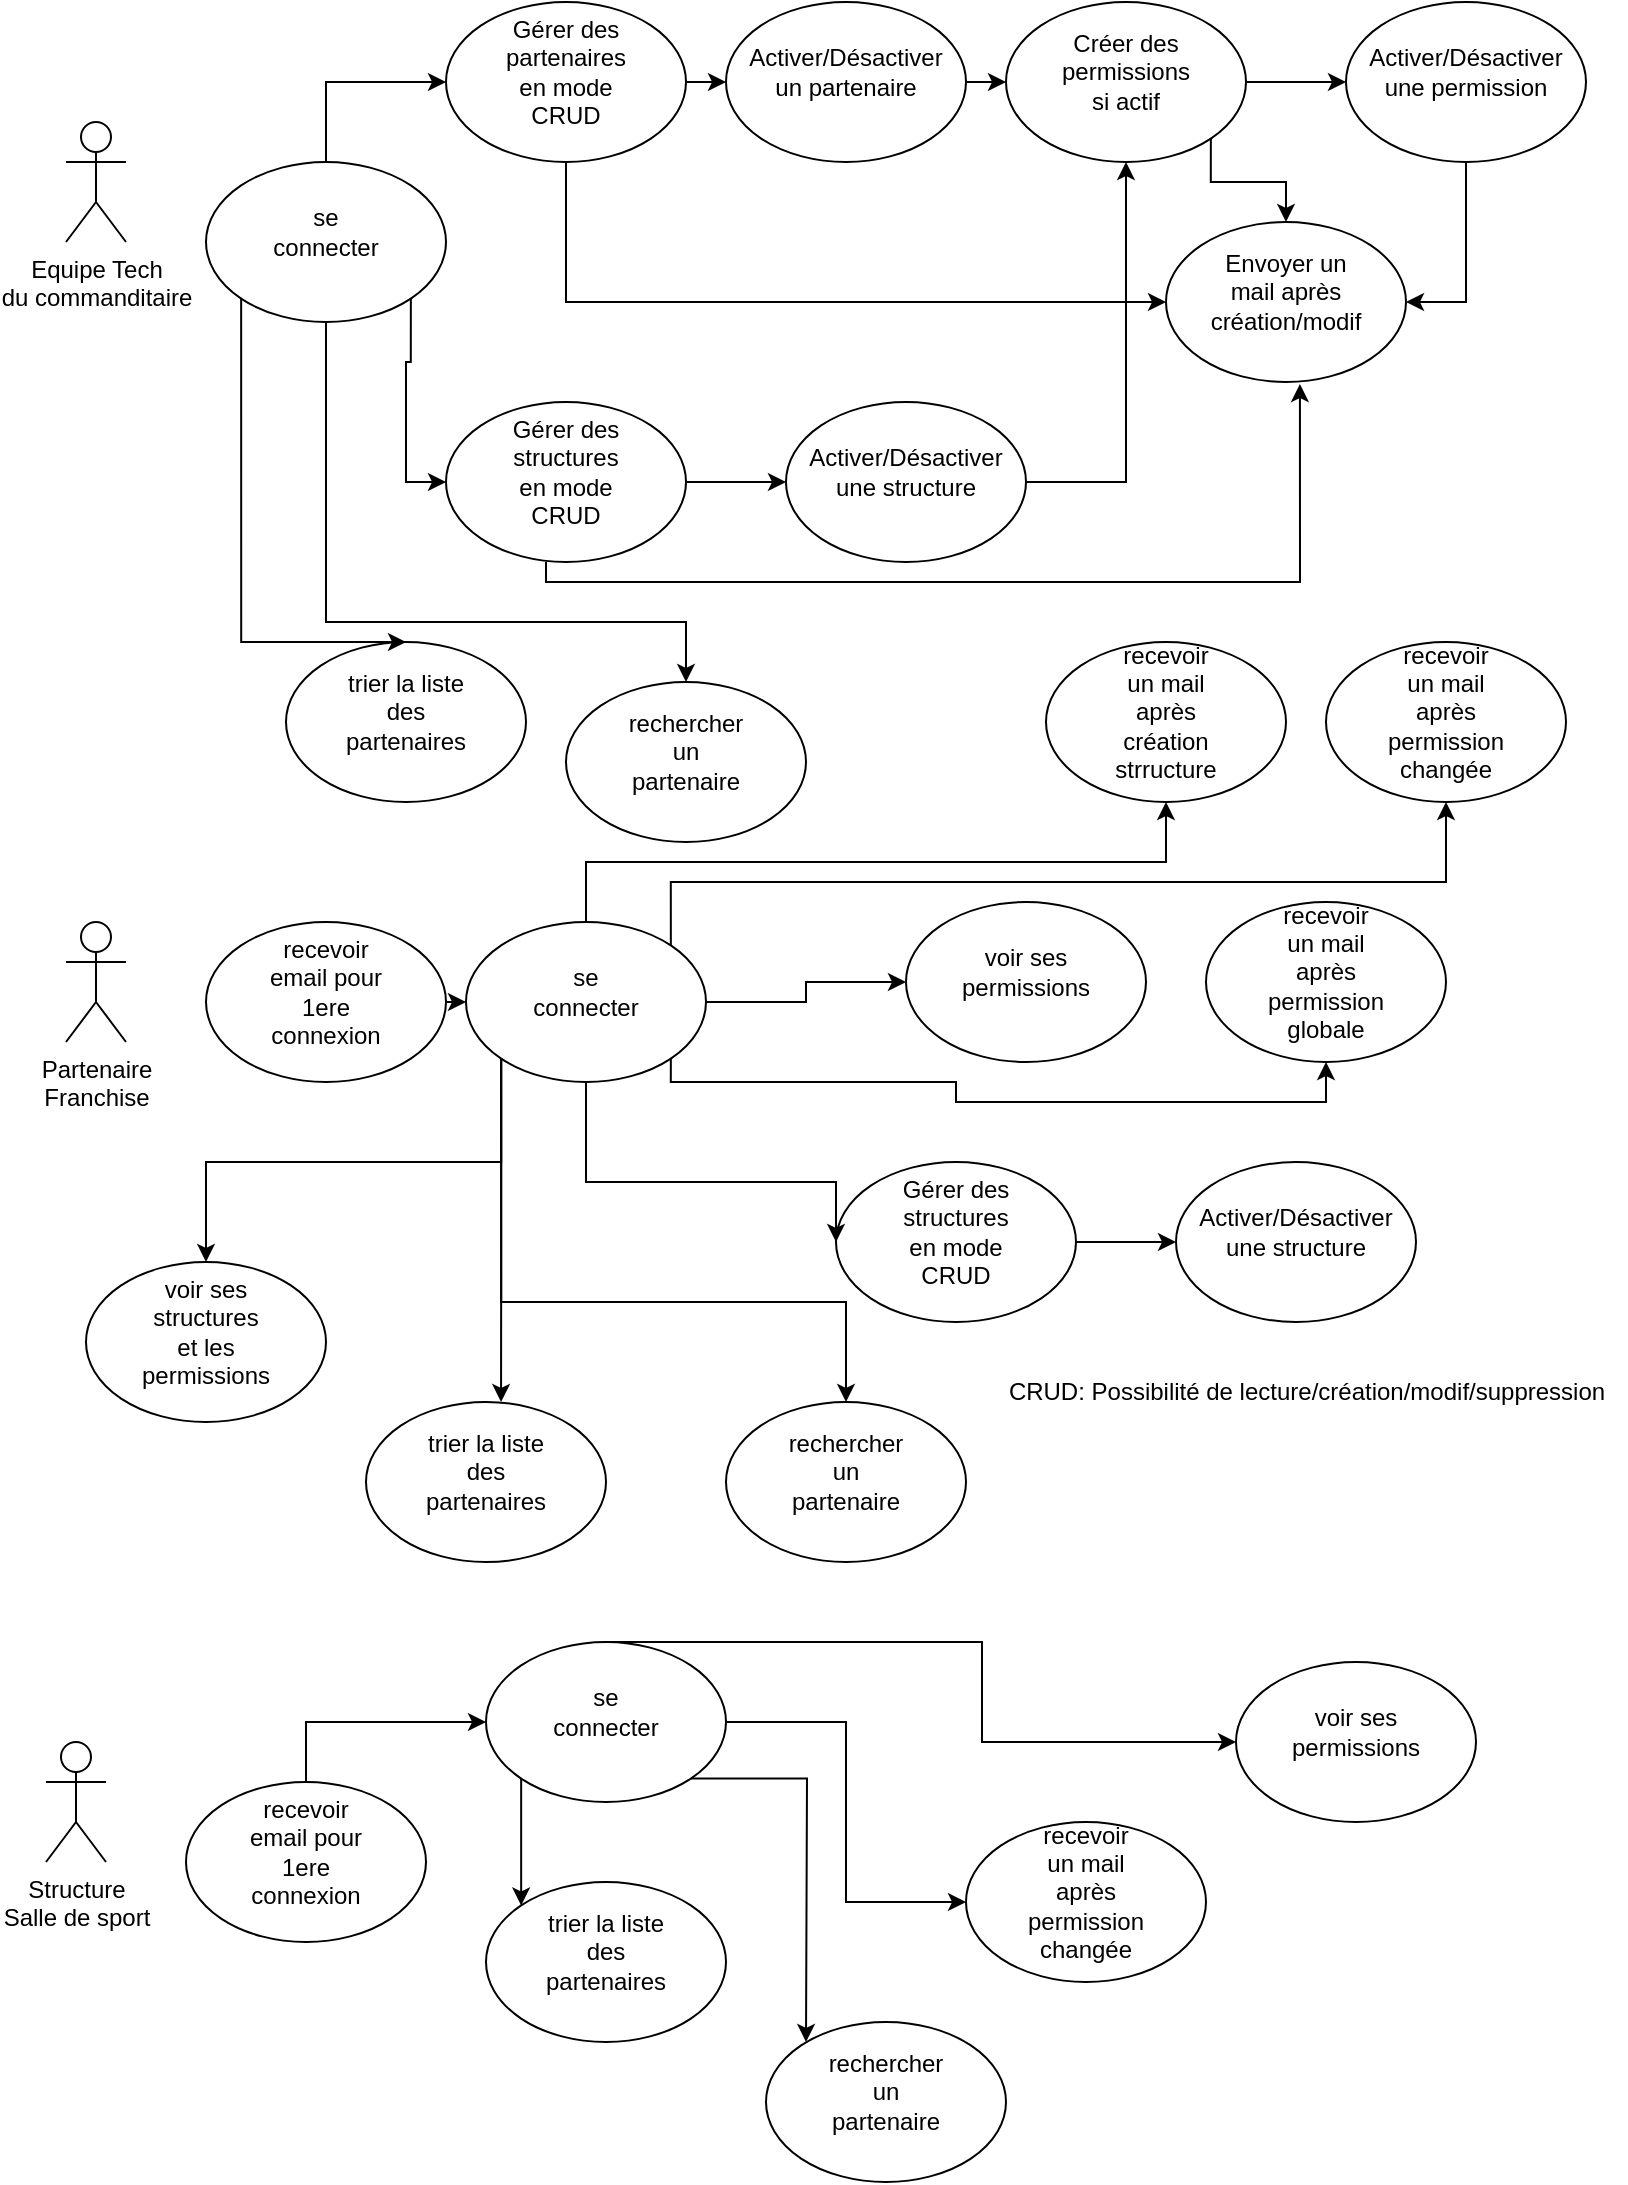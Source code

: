 <mxfile version="20.2.2" type="github">
  <diagram id="cB_NnOXl_5rUubmFpFkD" name="Page-1">
    <mxGraphModel dx="868" dy="483" grid="1" gridSize="10" guides="1" tooltips="1" connect="1" arrows="1" fold="1" page="1" pageScale="1" pageWidth="827" pageHeight="1169" math="0" shadow="0">
      <root>
        <mxCell id="0" />
        <mxCell id="1" parent="0" />
        <mxCell id="2" value="&lt;div&gt;Equipe Tech&lt;/div&gt;&lt;div&gt;du commanditaire&lt;br&gt;&lt;/div&gt;" style="shape=umlActor;verticalLabelPosition=bottom;verticalAlign=top;html=1;outlineConnect=0;" parent="1" vertex="1">
          <mxGeometry x="50" y="80" width="30" height="60" as="geometry" />
        </mxCell>
        <mxCell id="3" value="" style="group" parent="1" vertex="1" connectable="0">
          <mxGeometry x="120" y="100" width="120" height="80" as="geometry" />
        </mxCell>
        <mxCell id="4" value="" style="ellipse;whiteSpace=wrap;html=1;" parent="3" vertex="1">
          <mxGeometry width="120" height="80" as="geometry" />
        </mxCell>
        <mxCell id="5" value="se connecter" style="text;html=1;strokeColor=none;fillColor=none;align=center;verticalAlign=middle;whiteSpace=wrap;rounded=0;" parent="3" vertex="1">
          <mxGeometry x="30" y="20" width="60" height="30" as="geometry" />
        </mxCell>
        <mxCell id="ZwBCNlXY4stRtBq-zzHZ-7" value="" style="group" parent="1" vertex="1" connectable="0">
          <mxGeometry x="240" y="20" width="120" height="80" as="geometry" />
        </mxCell>
        <mxCell id="ZwBCNlXY4stRtBq-zzHZ-8" value="" style="ellipse;whiteSpace=wrap;html=1;" parent="ZwBCNlXY4stRtBq-zzHZ-7" vertex="1">
          <mxGeometry width="120" height="80" as="geometry" />
        </mxCell>
        <mxCell id="ZwBCNlXY4stRtBq-zzHZ-9" value="Gérer des partenaires en mode CRUD" style="text;html=1;strokeColor=none;fillColor=none;align=center;verticalAlign=middle;whiteSpace=wrap;rounded=0;" parent="ZwBCNlXY4stRtBq-zzHZ-7" vertex="1">
          <mxGeometry x="30" y="20" width="60" height="30" as="geometry" />
        </mxCell>
        <mxCell id="ZwBCNlXY4stRtBq-zzHZ-11" value="" style="group" parent="1" vertex="1" connectable="0">
          <mxGeometry x="240" y="220" width="120" height="80" as="geometry" />
        </mxCell>
        <mxCell id="ZwBCNlXY4stRtBq-zzHZ-12" value="" style="ellipse;whiteSpace=wrap;html=1;" parent="ZwBCNlXY4stRtBq-zzHZ-11" vertex="1">
          <mxGeometry width="120" height="80" as="geometry" />
        </mxCell>
        <mxCell id="ZwBCNlXY4stRtBq-zzHZ-13" value="Gérer des structures en mode CRUD" style="text;html=1;strokeColor=none;fillColor=none;align=center;verticalAlign=middle;whiteSpace=wrap;rounded=0;" parent="ZwBCNlXY4stRtBq-zzHZ-11" vertex="1">
          <mxGeometry x="30" y="20" width="60" height="30" as="geometry" />
        </mxCell>
        <mxCell id="ZwBCNlXY4stRtBq-zzHZ-15" value="" style="group" parent="1" vertex="1" connectable="0">
          <mxGeometry x="380" y="20" width="120" height="80" as="geometry" />
        </mxCell>
        <mxCell id="ZwBCNlXY4stRtBq-zzHZ-16" value="" style="ellipse;whiteSpace=wrap;html=1;" parent="ZwBCNlXY4stRtBq-zzHZ-15" vertex="1">
          <mxGeometry width="120" height="80" as="geometry" />
        </mxCell>
        <mxCell id="ZwBCNlXY4stRtBq-zzHZ-17" value="Activer/Désactiver un partenaire" style="text;html=1;strokeColor=none;fillColor=none;align=center;verticalAlign=middle;whiteSpace=wrap;rounded=0;" parent="ZwBCNlXY4stRtBq-zzHZ-15" vertex="1">
          <mxGeometry x="30" y="20" width="60" height="30" as="geometry" />
        </mxCell>
        <mxCell id="ZwBCNlXY4stRtBq-zzHZ-18" value="" style="group" parent="1" vertex="1" connectable="0">
          <mxGeometry x="410" y="220" width="120" height="80" as="geometry" />
        </mxCell>
        <mxCell id="ZwBCNlXY4stRtBq-zzHZ-19" value="" style="ellipse;whiteSpace=wrap;html=1;" parent="ZwBCNlXY4stRtBq-zzHZ-18" vertex="1">
          <mxGeometry width="120" height="80" as="geometry" />
        </mxCell>
        <mxCell id="ZwBCNlXY4stRtBq-zzHZ-20" value="Activer/Désactiver une structure" style="text;html=1;strokeColor=none;fillColor=none;align=center;verticalAlign=middle;whiteSpace=wrap;rounded=0;" parent="ZwBCNlXY4stRtBq-zzHZ-18" vertex="1">
          <mxGeometry x="30" y="20" width="60" height="30" as="geometry" />
        </mxCell>
        <mxCell id="ZwBCNlXY4stRtBq-zzHZ-21" value="" style="group" parent="1" vertex="1" connectable="0">
          <mxGeometry x="520" y="20" width="120" height="80" as="geometry" />
        </mxCell>
        <mxCell id="ZwBCNlXY4stRtBq-zzHZ-22" value="" style="ellipse;whiteSpace=wrap;html=1;" parent="ZwBCNlXY4stRtBq-zzHZ-21" vertex="1">
          <mxGeometry width="120" height="80" as="geometry" />
        </mxCell>
        <mxCell id="ZwBCNlXY4stRtBq-zzHZ-23" value="Créer des permissions si actif" style="text;html=1;strokeColor=none;fillColor=none;align=center;verticalAlign=middle;whiteSpace=wrap;rounded=0;" parent="ZwBCNlXY4stRtBq-zzHZ-21" vertex="1">
          <mxGeometry x="30" y="20" width="60" height="30" as="geometry" />
        </mxCell>
        <mxCell id="ZwBCNlXY4stRtBq-zzHZ-25" value="" style="group" parent="1" vertex="1" connectable="0">
          <mxGeometry x="690" y="20" width="120" height="80" as="geometry" />
        </mxCell>
        <mxCell id="ZwBCNlXY4stRtBq-zzHZ-26" value="" style="ellipse;whiteSpace=wrap;html=1;" parent="ZwBCNlXY4stRtBq-zzHZ-25" vertex="1">
          <mxGeometry width="120" height="80" as="geometry" />
        </mxCell>
        <mxCell id="ZwBCNlXY4stRtBq-zzHZ-27" value="Activer/Désactiver une permission" style="text;html=1;strokeColor=none;fillColor=none;align=center;verticalAlign=middle;whiteSpace=wrap;rounded=0;" parent="ZwBCNlXY4stRtBq-zzHZ-25" vertex="1">
          <mxGeometry x="30" y="20" width="60" height="30" as="geometry" />
        </mxCell>
        <mxCell id="ZwBCNlXY4stRtBq-zzHZ-28" value="" style="group" parent="1" vertex="1" connectable="0">
          <mxGeometry x="600" y="130" width="120" height="80" as="geometry" />
        </mxCell>
        <mxCell id="ZwBCNlXY4stRtBq-zzHZ-29" value="" style="ellipse;whiteSpace=wrap;html=1;" parent="ZwBCNlXY4stRtBq-zzHZ-28" vertex="1">
          <mxGeometry width="120" height="80" as="geometry" />
        </mxCell>
        <mxCell id="ZwBCNlXY4stRtBq-zzHZ-30" value="Envoyer un mail après création/modif" style="text;html=1;strokeColor=none;fillColor=none;align=center;verticalAlign=middle;whiteSpace=wrap;rounded=0;" parent="ZwBCNlXY4stRtBq-zzHZ-28" vertex="1">
          <mxGeometry x="30" y="20" width="60" height="30" as="geometry" />
        </mxCell>
        <mxCell id="ZwBCNlXY4stRtBq-zzHZ-31" value="" style="group" parent="1" vertex="1" connectable="0">
          <mxGeometry x="300" y="360" width="120" height="80" as="geometry" />
        </mxCell>
        <mxCell id="ZwBCNlXY4stRtBq-zzHZ-32" value="" style="ellipse;whiteSpace=wrap;html=1;" parent="ZwBCNlXY4stRtBq-zzHZ-31" vertex="1">
          <mxGeometry width="120" height="80" as="geometry" />
        </mxCell>
        <mxCell id="ZwBCNlXY4stRtBq-zzHZ-33" value="rechercher un partenaire" style="text;html=1;strokeColor=none;fillColor=none;align=center;verticalAlign=middle;whiteSpace=wrap;rounded=0;" parent="ZwBCNlXY4stRtBq-zzHZ-31" vertex="1">
          <mxGeometry x="30" y="20" width="60" height="30" as="geometry" />
        </mxCell>
        <mxCell id="ZwBCNlXY4stRtBq-zzHZ-35" value="" style="group" parent="1" vertex="1" connectable="0">
          <mxGeometry x="160" y="340" width="120" height="80" as="geometry" />
        </mxCell>
        <mxCell id="ZwBCNlXY4stRtBq-zzHZ-36" value="" style="ellipse;whiteSpace=wrap;html=1;" parent="ZwBCNlXY4stRtBq-zzHZ-35" vertex="1">
          <mxGeometry width="120" height="80" as="geometry" />
        </mxCell>
        <mxCell id="ZwBCNlXY4stRtBq-zzHZ-37" value="trier la liste des partenaires" style="text;html=1;strokeColor=none;fillColor=none;align=center;verticalAlign=middle;whiteSpace=wrap;rounded=0;" parent="ZwBCNlXY4stRtBq-zzHZ-35" vertex="1">
          <mxGeometry x="30" y="20" width="60" height="30" as="geometry" />
        </mxCell>
        <mxCell id="ZwBCNlXY4stRtBq-zzHZ-40" style="edgeStyle=orthogonalEdgeStyle;rounded=0;orthogonalLoop=1;jettySize=auto;html=1;exitX=0;exitY=1;exitDx=0;exitDy=0;" parent="1" source="4" edge="1">
          <mxGeometry relative="1" as="geometry">
            <mxPoint x="220" y="340" as="targetPoint" />
            <Array as="points">
              <mxPoint x="138" y="340" />
            </Array>
          </mxGeometry>
        </mxCell>
        <mxCell id="ZwBCNlXY4stRtBq-zzHZ-41" style="edgeStyle=orthogonalEdgeStyle;rounded=0;orthogonalLoop=1;jettySize=auto;html=1;exitX=0.5;exitY=1;exitDx=0;exitDy=0;entryX=0.5;entryY=0;entryDx=0;entryDy=0;" parent="1" source="4" target="ZwBCNlXY4stRtBq-zzHZ-32" edge="1">
          <mxGeometry relative="1" as="geometry">
            <Array as="points">
              <mxPoint x="180" y="330" />
              <mxPoint x="360" y="330" />
            </Array>
          </mxGeometry>
        </mxCell>
        <mxCell id="ZwBCNlXY4stRtBq-zzHZ-42" style="edgeStyle=orthogonalEdgeStyle;rounded=0;orthogonalLoop=1;jettySize=auto;html=1;exitX=1;exitY=1;exitDx=0;exitDy=0;entryX=0;entryY=0.5;entryDx=0;entryDy=0;" parent="1" source="4" target="ZwBCNlXY4stRtBq-zzHZ-12" edge="1">
          <mxGeometry relative="1" as="geometry" />
        </mxCell>
        <mxCell id="ZwBCNlXY4stRtBq-zzHZ-44" style="edgeStyle=orthogonalEdgeStyle;rounded=0;orthogonalLoop=1;jettySize=auto;html=1;exitX=1;exitY=0.5;exitDx=0;exitDy=0;entryX=0;entryY=0.5;entryDx=0;entryDy=0;" parent="1" source="ZwBCNlXY4stRtBq-zzHZ-12" target="ZwBCNlXY4stRtBq-zzHZ-19" edge="1">
          <mxGeometry relative="1" as="geometry" />
        </mxCell>
        <mxCell id="ZwBCNlXY4stRtBq-zzHZ-45" style="edgeStyle=orthogonalEdgeStyle;rounded=0;orthogonalLoop=1;jettySize=auto;html=1;exitX=0.5;exitY=0;exitDx=0;exitDy=0;entryX=0;entryY=0.5;entryDx=0;entryDy=0;" parent="1" source="4" target="ZwBCNlXY4stRtBq-zzHZ-8" edge="1">
          <mxGeometry relative="1" as="geometry" />
        </mxCell>
        <mxCell id="ZwBCNlXY4stRtBq-zzHZ-46" style="edgeStyle=orthogonalEdgeStyle;rounded=0;orthogonalLoop=1;jettySize=auto;html=1;exitX=1;exitY=0.5;exitDx=0;exitDy=0;entryX=0;entryY=0.5;entryDx=0;entryDy=0;" parent="1" source="ZwBCNlXY4stRtBq-zzHZ-8" target="ZwBCNlXY4stRtBq-zzHZ-16" edge="1">
          <mxGeometry relative="1" as="geometry" />
        </mxCell>
        <mxCell id="ZwBCNlXY4stRtBq-zzHZ-47" style="edgeStyle=orthogonalEdgeStyle;rounded=0;orthogonalLoop=1;jettySize=auto;html=1;exitX=1;exitY=0.5;exitDx=0;exitDy=0;entryX=0;entryY=0.5;entryDx=0;entryDy=0;" parent="1" source="ZwBCNlXY4stRtBq-zzHZ-16" target="ZwBCNlXY4stRtBq-zzHZ-22" edge="1">
          <mxGeometry relative="1" as="geometry" />
        </mxCell>
        <mxCell id="ZwBCNlXY4stRtBq-zzHZ-48" style="edgeStyle=orthogonalEdgeStyle;rounded=0;orthogonalLoop=1;jettySize=auto;html=1;exitX=1;exitY=0.5;exitDx=0;exitDy=0;entryX=0;entryY=0.5;entryDx=0;entryDy=0;" parent="1" source="ZwBCNlXY4stRtBq-zzHZ-22" target="ZwBCNlXY4stRtBq-zzHZ-26" edge="1">
          <mxGeometry relative="1" as="geometry" />
        </mxCell>
        <mxCell id="ZwBCNlXY4stRtBq-zzHZ-49" style="edgeStyle=orthogonalEdgeStyle;rounded=0;orthogonalLoop=1;jettySize=auto;html=1;exitX=0.5;exitY=1;exitDx=0;exitDy=0;entryX=0;entryY=0.5;entryDx=0;entryDy=0;" parent="1" source="ZwBCNlXY4stRtBq-zzHZ-8" target="ZwBCNlXY4stRtBq-zzHZ-29" edge="1">
          <mxGeometry relative="1" as="geometry" />
        </mxCell>
        <mxCell id="ZwBCNlXY4stRtBq-zzHZ-50" value="&lt;div&gt;Partenaire&lt;/div&gt;&lt;div&gt;Franchise&lt;br&gt;&lt;/div&gt;" style="shape=umlActor;verticalLabelPosition=bottom;verticalAlign=top;html=1;outlineConnect=0;" parent="1" vertex="1">
          <mxGeometry x="50" y="480" width="30" height="60" as="geometry" />
        </mxCell>
        <mxCell id="ZwBCNlXY4stRtBq-zzHZ-51" value="" style="group" parent="1" vertex="1" connectable="0">
          <mxGeometry x="250" y="480" width="120" height="80" as="geometry" />
        </mxCell>
        <mxCell id="ZwBCNlXY4stRtBq-zzHZ-52" value="" style="ellipse;whiteSpace=wrap;html=1;" parent="ZwBCNlXY4stRtBq-zzHZ-51" vertex="1">
          <mxGeometry width="120" height="80" as="geometry" />
        </mxCell>
        <mxCell id="ZwBCNlXY4stRtBq-zzHZ-53" value="se connecter" style="text;html=1;strokeColor=none;fillColor=none;align=center;verticalAlign=middle;whiteSpace=wrap;rounded=0;" parent="ZwBCNlXY4stRtBq-zzHZ-51" vertex="1">
          <mxGeometry x="30" y="20" width="60" height="30" as="geometry" />
        </mxCell>
        <mxCell id="ZwBCNlXY4stRtBq-zzHZ-54" value="" style="group" parent="1" vertex="1" connectable="0">
          <mxGeometry x="120" y="480" width="120" height="80" as="geometry" />
        </mxCell>
        <mxCell id="ZwBCNlXY4stRtBq-zzHZ-55" value="" style="ellipse;whiteSpace=wrap;html=1;" parent="ZwBCNlXY4stRtBq-zzHZ-54" vertex="1">
          <mxGeometry width="120" height="80" as="geometry" />
        </mxCell>
        <mxCell id="ZwBCNlXY4stRtBq-zzHZ-56" value="recevoir email pour 1ere connexion" style="text;html=1;strokeColor=none;fillColor=none;align=center;verticalAlign=middle;whiteSpace=wrap;rounded=0;" parent="ZwBCNlXY4stRtBq-zzHZ-54" vertex="1">
          <mxGeometry x="30" y="20" width="60" height="30" as="geometry" />
        </mxCell>
        <mxCell id="ZwBCNlXY4stRtBq-zzHZ-57" value="" style="group" parent="1" vertex="1" connectable="0">
          <mxGeometry x="470" y="470" width="120" height="80" as="geometry" />
        </mxCell>
        <mxCell id="ZwBCNlXY4stRtBq-zzHZ-58" value="" style="ellipse;whiteSpace=wrap;html=1;" parent="ZwBCNlXY4stRtBq-zzHZ-57" vertex="1">
          <mxGeometry width="120" height="80" as="geometry" />
        </mxCell>
        <mxCell id="ZwBCNlXY4stRtBq-zzHZ-59" value="voir ses permissions" style="text;html=1;strokeColor=none;fillColor=none;align=center;verticalAlign=middle;whiteSpace=wrap;rounded=0;" parent="ZwBCNlXY4stRtBq-zzHZ-57" vertex="1">
          <mxGeometry x="30" y="20" width="60" height="30" as="geometry" />
        </mxCell>
        <mxCell id="ZwBCNlXY4stRtBq-zzHZ-60" value="" style="group" parent="1" vertex="1" connectable="0">
          <mxGeometry x="60" y="650" width="120" height="80" as="geometry" />
        </mxCell>
        <mxCell id="ZwBCNlXY4stRtBq-zzHZ-61" value="" style="ellipse;whiteSpace=wrap;html=1;" parent="ZwBCNlXY4stRtBq-zzHZ-60" vertex="1">
          <mxGeometry width="120" height="80" as="geometry" />
        </mxCell>
        <mxCell id="ZwBCNlXY4stRtBq-zzHZ-62" value="voir ses structures et les permissions" style="text;html=1;strokeColor=none;fillColor=none;align=center;verticalAlign=middle;whiteSpace=wrap;rounded=0;" parent="ZwBCNlXY4stRtBq-zzHZ-60" vertex="1">
          <mxGeometry x="30" y="20" width="60" height="30" as="geometry" />
        </mxCell>
        <mxCell id="ZwBCNlXY4stRtBq-zzHZ-63" value="" style="group" parent="1" vertex="1" connectable="0">
          <mxGeometry x="435" y="600" width="120" height="80" as="geometry" />
        </mxCell>
        <mxCell id="ZwBCNlXY4stRtBq-zzHZ-64" value="" style="ellipse;whiteSpace=wrap;html=1;" parent="ZwBCNlXY4stRtBq-zzHZ-63" vertex="1">
          <mxGeometry width="120" height="80" as="geometry" />
        </mxCell>
        <mxCell id="ZwBCNlXY4stRtBq-zzHZ-65" value="Gérer des structures en mode CRUD" style="text;html=1;strokeColor=none;fillColor=none;align=center;verticalAlign=middle;whiteSpace=wrap;rounded=0;" parent="ZwBCNlXY4stRtBq-zzHZ-63" vertex="1">
          <mxGeometry x="30" y="20" width="60" height="30" as="geometry" />
        </mxCell>
        <mxCell id="ZwBCNlXY4stRtBq-zzHZ-66" value="" style="group" parent="1" vertex="1" connectable="0">
          <mxGeometry x="605" y="600" width="120" height="80" as="geometry" />
        </mxCell>
        <mxCell id="ZwBCNlXY4stRtBq-zzHZ-67" value="" style="ellipse;whiteSpace=wrap;html=1;" parent="ZwBCNlXY4stRtBq-zzHZ-66" vertex="1">
          <mxGeometry width="120" height="80" as="geometry" />
        </mxCell>
        <mxCell id="ZwBCNlXY4stRtBq-zzHZ-68" value="Activer/Désactiver une structure" style="text;html=1;strokeColor=none;fillColor=none;align=center;verticalAlign=middle;whiteSpace=wrap;rounded=0;" parent="ZwBCNlXY4stRtBq-zzHZ-66" vertex="1">
          <mxGeometry x="30" y="20" width="60" height="30" as="geometry" />
        </mxCell>
        <mxCell id="ZwBCNlXY4stRtBq-zzHZ-69" style="edgeStyle=orthogonalEdgeStyle;rounded=0;orthogonalLoop=1;jettySize=auto;html=1;exitX=1;exitY=0.5;exitDx=0;exitDy=0;entryX=0;entryY=0.5;entryDx=0;entryDy=0;" parent="1" source="ZwBCNlXY4stRtBq-zzHZ-64" target="ZwBCNlXY4stRtBq-zzHZ-67" edge="1">
          <mxGeometry relative="1" as="geometry" />
        </mxCell>
        <mxCell id="ZwBCNlXY4stRtBq-zzHZ-73" value="" style="group" parent="1" vertex="1" connectable="0">
          <mxGeometry x="540" y="340" width="120" height="80" as="geometry" />
        </mxCell>
        <mxCell id="ZwBCNlXY4stRtBq-zzHZ-74" value="" style="ellipse;whiteSpace=wrap;html=1;" parent="ZwBCNlXY4stRtBq-zzHZ-73" vertex="1">
          <mxGeometry width="120" height="80" as="geometry" />
        </mxCell>
        <mxCell id="ZwBCNlXY4stRtBq-zzHZ-75" value="recevoir un mail après création strructure" style="text;html=1;strokeColor=none;fillColor=none;align=center;verticalAlign=middle;whiteSpace=wrap;rounded=0;" parent="ZwBCNlXY4stRtBq-zzHZ-73" vertex="1">
          <mxGeometry x="30" y="20" width="60" height="30" as="geometry" />
        </mxCell>
        <mxCell id="ZwBCNlXY4stRtBq-zzHZ-77" value="" style="group" parent="1" vertex="1" connectable="0">
          <mxGeometry x="680" y="340" width="120" height="80" as="geometry" />
        </mxCell>
        <mxCell id="ZwBCNlXY4stRtBq-zzHZ-78" value="" style="ellipse;whiteSpace=wrap;html=1;" parent="ZwBCNlXY4stRtBq-zzHZ-77" vertex="1">
          <mxGeometry width="120" height="80" as="geometry" />
        </mxCell>
        <mxCell id="ZwBCNlXY4stRtBq-zzHZ-79" value="recevoir un mail après permission changée" style="text;html=1;strokeColor=none;fillColor=none;align=center;verticalAlign=middle;whiteSpace=wrap;rounded=0;" parent="ZwBCNlXY4stRtBq-zzHZ-77" vertex="1">
          <mxGeometry x="30" y="20" width="60" height="30" as="geometry" />
        </mxCell>
        <mxCell id="ZwBCNlXY4stRtBq-zzHZ-80" value="" style="group" parent="1" vertex="1" connectable="0">
          <mxGeometry x="620" y="470" width="120" height="80" as="geometry" />
        </mxCell>
        <mxCell id="ZwBCNlXY4stRtBq-zzHZ-81" value="" style="ellipse;whiteSpace=wrap;html=1;" parent="ZwBCNlXY4stRtBq-zzHZ-80" vertex="1">
          <mxGeometry width="120" height="80" as="geometry" />
        </mxCell>
        <mxCell id="ZwBCNlXY4stRtBq-zzHZ-82" value="recevoir un mail après permission globale" style="text;html=1;strokeColor=none;fillColor=none;align=center;verticalAlign=middle;whiteSpace=wrap;rounded=0;" parent="ZwBCNlXY4stRtBq-zzHZ-80" vertex="1">
          <mxGeometry x="30" y="20" width="60" height="30" as="geometry" />
        </mxCell>
        <mxCell id="ZwBCNlXY4stRtBq-zzHZ-84" value="" style="group" parent="1" vertex="1" connectable="0">
          <mxGeometry x="380" y="720" width="120" height="80" as="geometry" />
        </mxCell>
        <mxCell id="ZwBCNlXY4stRtBq-zzHZ-85" value="" style="ellipse;whiteSpace=wrap;html=1;" parent="ZwBCNlXY4stRtBq-zzHZ-84" vertex="1">
          <mxGeometry width="120" height="80" as="geometry" />
        </mxCell>
        <mxCell id="ZwBCNlXY4stRtBq-zzHZ-86" value="rechercher un partenaire" style="text;html=1;strokeColor=none;fillColor=none;align=center;verticalAlign=middle;whiteSpace=wrap;rounded=0;" parent="ZwBCNlXY4stRtBq-zzHZ-84" vertex="1">
          <mxGeometry x="30" y="20" width="60" height="30" as="geometry" />
        </mxCell>
        <mxCell id="ZwBCNlXY4stRtBq-zzHZ-88" value="" style="group" parent="1" vertex="1" connectable="0">
          <mxGeometry x="200" y="720" width="120" height="80" as="geometry" />
        </mxCell>
        <mxCell id="ZwBCNlXY4stRtBq-zzHZ-89" value="" style="ellipse;whiteSpace=wrap;html=1;" parent="ZwBCNlXY4stRtBq-zzHZ-88" vertex="1">
          <mxGeometry width="120" height="80" as="geometry" />
        </mxCell>
        <mxCell id="ZwBCNlXY4stRtBq-zzHZ-90" value="trier la liste des partenaires" style="text;html=1;strokeColor=none;fillColor=none;align=center;verticalAlign=middle;whiteSpace=wrap;rounded=0;" parent="ZwBCNlXY4stRtBq-zzHZ-88" vertex="1">
          <mxGeometry x="30" y="20" width="60" height="30" as="geometry" />
        </mxCell>
        <mxCell id="ZwBCNlXY4stRtBq-zzHZ-92" style="edgeStyle=orthogonalEdgeStyle;rounded=0;orthogonalLoop=1;jettySize=auto;html=1;exitX=0.5;exitY=0;exitDx=0;exitDy=0;" parent="1" source="ZwBCNlXY4stRtBq-zzHZ-52" target="ZwBCNlXY4stRtBq-zzHZ-74" edge="1">
          <mxGeometry relative="1" as="geometry" />
        </mxCell>
        <mxCell id="ZwBCNlXY4stRtBq-zzHZ-93" style="edgeStyle=orthogonalEdgeStyle;rounded=0;orthogonalLoop=1;jettySize=auto;html=1;exitX=1;exitY=0;exitDx=0;exitDy=0;entryX=0.5;entryY=1;entryDx=0;entryDy=0;" parent="1" source="ZwBCNlXY4stRtBq-zzHZ-52" target="ZwBCNlXY4stRtBq-zzHZ-78" edge="1">
          <mxGeometry relative="1" as="geometry">
            <mxPoint x="750" y="430" as="targetPoint" />
            <Array as="points">
              <mxPoint x="352" y="460" />
              <mxPoint x="740" y="460" />
            </Array>
          </mxGeometry>
        </mxCell>
        <mxCell id="ZwBCNlXY4stRtBq-zzHZ-94" style="edgeStyle=orthogonalEdgeStyle;rounded=0;orthogonalLoop=1;jettySize=auto;html=1;exitX=0;exitY=1;exitDx=0;exitDy=0;entryX=0.5;entryY=0;entryDx=0;entryDy=0;" parent="1" source="ZwBCNlXY4stRtBq-zzHZ-52" target="ZwBCNlXY4stRtBq-zzHZ-61" edge="1">
          <mxGeometry relative="1" as="geometry">
            <Array as="points">
              <mxPoint x="268" y="600" />
              <mxPoint x="120" y="600" />
            </Array>
          </mxGeometry>
        </mxCell>
        <mxCell id="ZwBCNlXY4stRtBq-zzHZ-95" style="edgeStyle=orthogonalEdgeStyle;rounded=0;orthogonalLoop=1;jettySize=auto;html=1;exitX=0.5;exitY=1;exitDx=0;exitDy=0;entryX=0;entryY=0.5;entryDx=0;entryDy=0;" parent="1" source="ZwBCNlXY4stRtBq-zzHZ-52" target="ZwBCNlXY4stRtBq-zzHZ-64" edge="1">
          <mxGeometry relative="1" as="geometry">
            <Array as="points">
              <mxPoint x="310" y="610" />
              <mxPoint x="435" y="610" />
            </Array>
          </mxGeometry>
        </mxCell>
        <mxCell id="ZwBCNlXY4stRtBq-zzHZ-96" style="edgeStyle=orthogonalEdgeStyle;rounded=0;orthogonalLoop=1;jettySize=auto;html=1;exitX=1;exitY=1;exitDx=0;exitDy=0;entryX=0.5;entryY=1;entryDx=0;entryDy=0;" parent="1" source="ZwBCNlXY4stRtBq-zzHZ-52" target="ZwBCNlXY4stRtBq-zzHZ-81" edge="1">
          <mxGeometry relative="1" as="geometry">
            <Array as="points">
              <mxPoint x="352" y="560" />
              <mxPoint x="495" y="560" />
              <mxPoint x="495" y="570" />
              <mxPoint x="680" y="570" />
            </Array>
          </mxGeometry>
        </mxCell>
        <mxCell id="ZwBCNlXY4stRtBq-zzHZ-97" style="edgeStyle=orthogonalEdgeStyle;rounded=0;orthogonalLoop=1;jettySize=auto;html=1;exitX=1;exitY=0.5;exitDx=0;exitDy=0;entryX=0;entryY=0.5;entryDx=0;entryDy=0;" parent="1" source="ZwBCNlXY4stRtBq-zzHZ-52" target="ZwBCNlXY4stRtBq-zzHZ-58" edge="1">
          <mxGeometry relative="1" as="geometry" />
        </mxCell>
        <mxCell id="ZwBCNlXY4stRtBq-zzHZ-98" style="edgeStyle=orthogonalEdgeStyle;rounded=0;orthogonalLoop=1;jettySize=auto;html=1;exitX=1;exitY=0.5;exitDx=0;exitDy=0;entryX=0;entryY=0.5;entryDx=0;entryDy=0;" parent="1" source="ZwBCNlXY4stRtBq-zzHZ-55" target="ZwBCNlXY4stRtBq-zzHZ-52" edge="1">
          <mxGeometry relative="1" as="geometry" />
        </mxCell>
        <mxCell id="ZwBCNlXY4stRtBq-zzHZ-102" value="&lt;div&gt;Structure&lt;/div&gt;&lt;div&gt;Salle de sport&lt;br&gt;&lt;/div&gt;" style="shape=umlActor;verticalLabelPosition=bottom;verticalAlign=top;html=1;outlineConnect=0;" parent="1" vertex="1">
          <mxGeometry x="40" y="890" width="30" height="60" as="geometry" />
        </mxCell>
        <mxCell id="ZwBCNlXY4stRtBq-zzHZ-103" value="" style="group" parent="1" vertex="1" connectable="0">
          <mxGeometry x="260" y="840" width="120" height="80" as="geometry" />
        </mxCell>
        <mxCell id="ZwBCNlXY4stRtBq-zzHZ-104" value="" style="ellipse;whiteSpace=wrap;html=1;" parent="ZwBCNlXY4stRtBq-zzHZ-103" vertex="1">
          <mxGeometry width="120" height="80" as="geometry" />
        </mxCell>
        <mxCell id="ZwBCNlXY4stRtBq-zzHZ-105" value="se connecter" style="text;html=1;strokeColor=none;fillColor=none;align=center;verticalAlign=middle;whiteSpace=wrap;rounded=0;" parent="ZwBCNlXY4stRtBq-zzHZ-103" vertex="1">
          <mxGeometry x="30" y="20" width="60" height="30" as="geometry" />
        </mxCell>
        <mxCell id="ZwBCNlXY4stRtBq-zzHZ-106" value="" style="group" parent="1" vertex="1" connectable="0">
          <mxGeometry x="635" y="850" width="120" height="80" as="geometry" />
        </mxCell>
        <mxCell id="ZwBCNlXY4stRtBq-zzHZ-107" value="" style="ellipse;whiteSpace=wrap;html=1;" parent="ZwBCNlXY4stRtBq-zzHZ-106" vertex="1">
          <mxGeometry width="120" height="80" as="geometry" />
        </mxCell>
        <mxCell id="ZwBCNlXY4stRtBq-zzHZ-108" value="voir ses permissions" style="text;html=1;strokeColor=none;fillColor=none;align=center;verticalAlign=middle;whiteSpace=wrap;rounded=0;" parent="ZwBCNlXY4stRtBq-zzHZ-106" vertex="1">
          <mxGeometry x="30" y="20" width="60" height="30" as="geometry" />
        </mxCell>
        <mxCell id="ZwBCNlXY4stRtBq-zzHZ-110" value="" style="group" parent="1" vertex="1" connectable="0">
          <mxGeometry x="500" y="930" width="120" height="80" as="geometry" />
        </mxCell>
        <mxCell id="ZwBCNlXY4stRtBq-zzHZ-111" value="" style="ellipse;whiteSpace=wrap;html=1;" parent="ZwBCNlXY4stRtBq-zzHZ-110" vertex="1">
          <mxGeometry width="120" height="80" as="geometry" />
        </mxCell>
        <mxCell id="ZwBCNlXY4stRtBq-zzHZ-112" value="recevoir un mail après permission changée" style="text;html=1;strokeColor=none;fillColor=none;align=center;verticalAlign=middle;whiteSpace=wrap;rounded=0;" parent="ZwBCNlXY4stRtBq-zzHZ-110" vertex="1">
          <mxGeometry x="30" y="20" width="60" height="30" as="geometry" />
        </mxCell>
        <mxCell id="ZwBCNlXY4stRtBq-zzHZ-115" value="" style="group" parent="1" vertex="1" connectable="0">
          <mxGeometry x="260" y="960" width="120" height="80" as="geometry" />
        </mxCell>
        <mxCell id="ZwBCNlXY4stRtBq-zzHZ-116" value="" style="ellipse;whiteSpace=wrap;html=1;" parent="ZwBCNlXY4stRtBq-zzHZ-115" vertex="1">
          <mxGeometry width="120" height="80" as="geometry" />
        </mxCell>
        <mxCell id="ZwBCNlXY4stRtBq-zzHZ-117" value="trier la liste des partenaires" style="text;html=1;strokeColor=none;fillColor=none;align=center;verticalAlign=middle;whiteSpace=wrap;rounded=0;" parent="ZwBCNlXY4stRtBq-zzHZ-115" vertex="1">
          <mxGeometry x="30" y="20" width="60" height="30" as="geometry" />
        </mxCell>
        <mxCell id="ZwBCNlXY4stRtBq-zzHZ-118" value="" style="group" parent="1" vertex="1" connectable="0">
          <mxGeometry x="400" y="1030" width="120" height="80" as="geometry" />
        </mxCell>
        <mxCell id="ZwBCNlXY4stRtBq-zzHZ-119" value="" style="ellipse;whiteSpace=wrap;html=1;" parent="ZwBCNlXY4stRtBq-zzHZ-118" vertex="1">
          <mxGeometry width="120" height="80" as="geometry" />
        </mxCell>
        <mxCell id="ZwBCNlXY4stRtBq-zzHZ-120" value="rechercher un partenaire" style="text;html=1;strokeColor=none;fillColor=none;align=center;verticalAlign=middle;whiteSpace=wrap;rounded=0;" parent="ZwBCNlXY4stRtBq-zzHZ-118" vertex="1">
          <mxGeometry x="30" y="20" width="60" height="30" as="geometry" />
        </mxCell>
        <mxCell id="ZwBCNlXY4stRtBq-zzHZ-121" style="edgeStyle=orthogonalEdgeStyle;rounded=0;orthogonalLoop=1;jettySize=auto;html=1;exitX=0;exitY=1;exitDx=0;exitDy=0;entryX=0;entryY=0;entryDx=0;entryDy=0;" parent="1" source="ZwBCNlXY4stRtBq-zzHZ-104" target="ZwBCNlXY4stRtBq-zzHZ-116" edge="1">
          <mxGeometry relative="1" as="geometry" />
        </mxCell>
        <mxCell id="ZwBCNlXY4stRtBq-zzHZ-122" style="edgeStyle=orthogonalEdgeStyle;rounded=0;orthogonalLoop=1;jettySize=auto;html=1;exitX=1;exitY=1;exitDx=0;exitDy=0;" parent="1" source="ZwBCNlXY4stRtBq-zzHZ-104" edge="1">
          <mxGeometry relative="1" as="geometry">
            <mxPoint x="420" y="1040.0" as="targetPoint" />
          </mxGeometry>
        </mxCell>
        <mxCell id="ZwBCNlXY4stRtBq-zzHZ-123" style="edgeStyle=orthogonalEdgeStyle;rounded=0;orthogonalLoop=1;jettySize=auto;html=1;exitX=0.5;exitY=0;exitDx=0;exitDy=0;" parent="1" source="ZwBCNlXY4stRtBq-zzHZ-104" target="ZwBCNlXY4stRtBq-zzHZ-107" edge="1">
          <mxGeometry relative="1" as="geometry">
            <Array as="points">
              <mxPoint x="508" y="840" />
              <mxPoint x="508" y="890" />
            </Array>
          </mxGeometry>
        </mxCell>
        <mxCell id="ZwBCNlXY4stRtBq-zzHZ-124" style="edgeStyle=orthogonalEdgeStyle;rounded=0;orthogonalLoop=1;jettySize=auto;html=1;exitX=1;exitY=0.5;exitDx=0;exitDy=0;entryX=0;entryY=0.5;entryDx=0;entryDy=0;" parent="1" source="ZwBCNlXY4stRtBq-zzHZ-104" target="ZwBCNlXY4stRtBq-zzHZ-111" edge="1">
          <mxGeometry relative="1" as="geometry" />
        </mxCell>
        <mxCell id="aocn96Qbwq6K_8SEBTIM-5" style="edgeStyle=orthogonalEdgeStyle;rounded=0;orthogonalLoop=1;jettySize=auto;html=1;exitX=1;exitY=0.5;exitDx=0;exitDy=0;entryX=0.5;entryY=1;entryDx=0;entryDy=0;" parent="1" source="ZwBCNlXY4stRtBq-zzHZ-19" target="ZwBCNlXY4stRtBq-zzHZ-22" edge="1">
          <mxGeometry relative="1" as="geometry" />
        </mxCell>
        <mxCell id="aocn96Qbwq6K_8SEBTIM-6" style="edgeStyle=orthogonalEdgeStyle;rounded=0;orthogonalLoop=1;jettySize=auto;html=1;entryX=0.558;entryY=1.013;entryDx=0;entryDy=0;entryPerimeter=0;" parent="1" target="ZwBCNlXY4stRtBq-zzHZ-29" edge="1">
          <mxGeometry relative="1" as="geometry">
            <mxPoint x="290" y="300" as="sourcePoint" />
            <Array as="points">
              <mxPoint x="290" y="310" />
              <mxPoint x="667" y="310" />
            </Array>
          </mxGeometry>
        </mxCell>
        <mxCell id="aocn96Qbwq6K_8SEBTIM-7" style="edgeStyle=orthogonalEdgeStyle;rounded=0;orthogonalLoop=1;jettySize=auto;html=1;exitX=1;exitY=1;exitDx=0;exitDy=0;entryX=0.5;entryY=0;entryDx=0;entryDy=0;" parent="1" source="ZwBCNlXY4stRtBq-zzHZ-22" target="ZwBCNlXY4stRtBq-zzHZ-29" edge="1">
          <mxGeometry relative="1" as="geometry">
            <Array as="points">
              <mxPoint x="622" y="110" />
              <mxPoint x="660" y="110" />
            </Array>
          </mxGeometry>
        </mxCell>
        <mxCell id="aocn96Qbwq6K_8SEBTIM-8" style="edgeStyle=orthogonalEdgeStyle;rounded=0;orthogonalLoop=1;jettySize=auto;html=1;exitX=0.5;exitY=1;exitDx=0;exitDy=0;entryX=1;entryY=0.5;entryDx=0;entryDy=0;" parent="1" source="ZwBCNlXY4stRtBq-zzHZ-26" target="ZwBCNlXY4stRtBq-zzHZ-29" edge="1">
          <mxGeometry relative="1" as="geometry" />
        </mxCell>
        <mxCell id="aocn96Qbwq6K_8SEBTIM-10" value="CRUD: Possibilité de lecture/création/modif/suppression" style="text;html=1;resizable=0;autosize=1;align=center;verticalAlign=middle;points=[];fillColor=none;strokeColor=none;rounded=0;" parent="1" vertex="1">
          <mxGeometry x="510" y="700" width="320" height="30" as="geometry" />
        </mxCell>
        <mxCell id="aocn96Qbwq6K_8SEBTIM-11" value="" style="group" parent="1" vertex="1" connectable="0">
          <mxGeometry x="110" y="910" width="120" height="80" as="geometry" />
        </mxCell>
        <mxCell id="aocn96Qbwq6K_8SEBTIM-12" value="" style="ellipse;whiteSpace=wrap;html=1;" parent="aocn96Qbwq6K_8SEBTIM-11" vertex="1">
          <mxGeometry width="120" height="80" as="geometry" />
        </mxCell>
        <mxCell id="aocn96Qbwq6K_8SEBTIM-13" value="recevoir email pour 1ere connexion" style="text;html=1;strokeColor=none;fillColor=none;align=center;verticalAlign=middle;whiteSpace=wrap;rounded=0;" parent="aocn96Qbwq6K_8SEBTIM-11" vertex="1">
          <mxGeometry x="30" y="20" width="60" height="30" as="geometry" />
        </mxCell>
        <mxCell id="aocn96Qbwq6K_8SEBTIM-17" style="edgeStyle=orthogonalEdgeStyle;rounded=0;orthogonalLoop=1;jettySize=auto;html=1;exitX=0.5;exitY=0;exitDx=0;exitDy=0;entryX=0;entryY=0.5;entryDx=0;entryDy=0;" parent="1" source="aocn96Qbwq6K_8SEBTIM-12" target="ZwBCNlXY4stRtBq-zzHZ-104" edge="1">
          <mxGeometry relative="1" as="geometry" />
        </mxCell>
        <mxCell id="aocn96Qbwq6K_8SEBTIM-18" style="edgeStyle=orthogonalEdgeStyle;rounded=0;orthogonalLoop=1;jettySize=auto;html=1;exitX=0;exitY=1;exitDx=0;exitDy=0;" parent="1" source="ZwBCNlXY4stRtBq-zzHZ-52" edge="1">
          <mxGeometry relative="1" as="geometry">
            <mxPoint x="267.529" y="720" as="targetPoint" />
          </mxGeometry>
        </mxCell>
        <mxCell id="aocn96Qbwq6K_8SEBTIM-19" style="edgeStyle=orthogonalEdgeStyle;rounded=0;orthogonalLoop=1;jettySize=auto;html=1;exitX=0;exitY=1;exitDx=0;exitDy=0;" parent="1" source="ZwBCNlXY4stRtBq-zzHZ-52" target="ZwBCNlXY4stRtBq-zzHZ-85" edge="1">
          <mxGeometry relative="1" as="geometry">
            <Array as="points">
              <mxPoint x="268" y="670" />
              <mxPoint x="440" y="670" />
            </Array>
          </mxGeometry>
        </mxCell>
      </root>
    </mxGraphModel>
  </diagram>
</mxfile>
